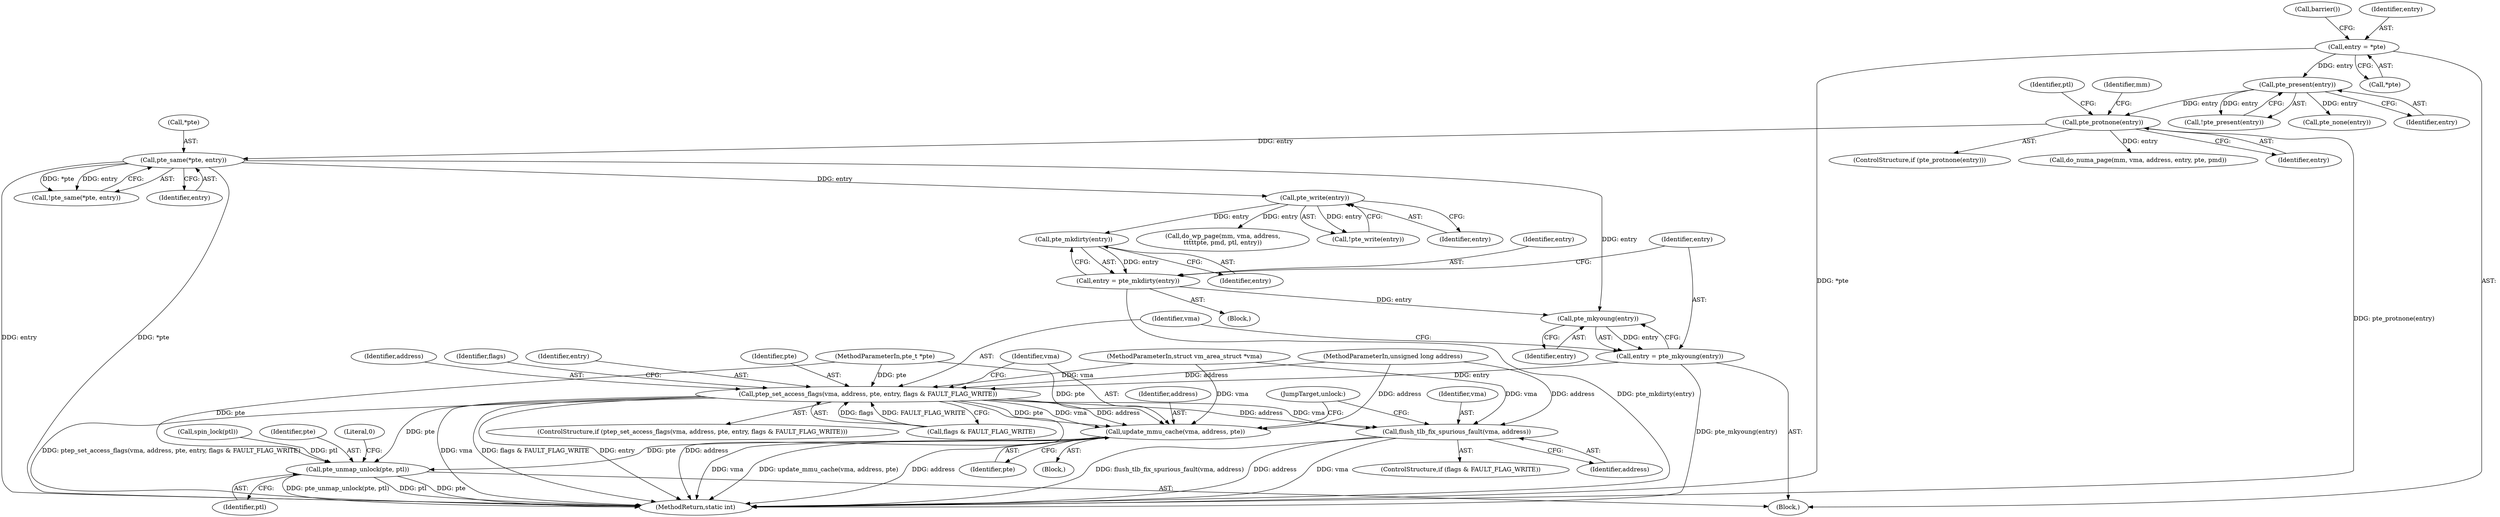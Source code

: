 digraph "0_linux_6b7339f4c31ad69c8e9c0b2859276e22cf72176d_1@API" {
"1000210" [label="(Call,pte_mkdirty(entry))"];
"1000197" [label="(Call,pte_write(entry))"];
"1000185" [label="(Call,pte_same(*pte, entry))"];
"1000165" [label="(Call,pte_protnone(entry))"];
"1000119" [label="(Call,pte_present(entry))"];
"1000112" [label="(Call,entry = *pte)"];
"1000208" [label="(Call,entry = pte_mkdirty(entry))"];
"1000214" [label="(Call,pte_mkyoung(entry))"];
"1000212" [label="(Call,entry = pte_mkyoung(entry))"];
"1000217" [label="(Call,ptep_set_access_flags(vma, address, pte, entry, flags & FAULT_FLAG_WRITE))"];
"1000226" [label="(Call,update_mmu_cache(vma, address, pte))"];
"1000240" [label="(Call,pte_unmap_unlock(pte, ptl))"];
"1000236" [label="(Call,flush_tlb_fix_spurious_fault(vma, address))"];
"1000209" [label="(Identifier,entry)"];
"1000227" [label="(Identifier,vma)"];
"1000116" [label="(Call,barrier())"];
"1000194" [label="(Block,)"];
"1000241" [label="(Identifier,pte)"];
"1000226" [label="(Call,update_mmu_cache(vma, address, pte))"];
"1000239" [label="(JumpTarget,unlock:)"];
"1000114" [label="(Call,*pte)"];
"1000220" [label="(Identifier,pte)"];
"1000168" [label="(Call,do_numa_page(mm, vma, address, entry, pte, pmd))"];
"1000218" [label="(Identifier,vma)"];
"1000200" [label="(Call,do_wp_page(mm, vma, address,\n\t\t\t\t\tpte, pmd, ptl, entry))"];
"1000186" [label="(Call,*pte)"];
"1000184" [label="(Call,!pte_same(*pte, entry))"];
"1000118" [label="(Call,!pte_present(entry))"];
"1000210" [label="(Call,pte_mkdirty(entry))"];
"1000123" [label="(Call,pte_none(entry))"];
"1000166" [label="(Identifier,entry)"];
"1000212" [label="(Call,entry = pte_mkyoung(entry))"];
"1000164" [label="(ControlStructure,if (pte_protnone(entry)))"];
"1000119" [label="(Call,pte_present(entry))"];
"1000198" [label="(Identifier,entry)"];
"1000120" [label="(Identifier,entry)"];
"1000105" [label="(MethodParameterIn,unsigned long address)"];
"1000219" [label="(Identifier,address)"];
"1000211" [label="(Identifier,entry)"];
"1000217" [label="(Call,ptep_set_access_flags(vma, address, pte, entry, flags & FAULT_FLAG_WRITE))"];
"1000234" [label="(Identifier,flags)"];
"1000214" [label="(Call,pte_mkyoung(entry))"];
"1000240" [label="(Call,pte_unmap_unlock(pte, ptl))"];
"1000197" [label="(Call,pte_write(entry))"];
"1000229" [label="(Identifier,pte)"];
"1000236" [label="(Call,flush_tlb_fix_spurious_fault(vma, address))"];
"1000244" [label="(Literal,0)"];
"1000176" [label="(Identifier,ptl)"];
"1000213" [label="(Identifier,entry)"];
"1000106" [label="(MethodParameterIn,pte_t *pte)"];
"1000112" [label="(Call,entry = *pte)"];
"1000221" [label="(Identifier,entry)"];
"1000245" [label="(MethodReturn,static int)"];
"1000242" [label="(Identifier,ptl)"];
"1000215" [label="(Identifier,entry)"];
"1000237" [label="(Identifier,vma)"];
"1000196" [label="(Call,!pte_write(entry))"];
"1000228" [label="(Identifier,address)"];
"1000180" [label="(Call,spin_lock(ptl))"];
"1000113" [label="(Identifier,entry)"];
"1000238" [label="(Identifier,address)"];
"1000109" [label="(Block,)"];
"1000232" [label="(ControlStructure,if (flags & FAULT_FLAG_WRITE))"];
"1000225" [label="(Block,)"];
"1000208" [label="(Call,entry = pte_mkdirty(entry))"];
"1000188" [label="(Identifier,entry)"];
"1000216" [label="(ControlStructure,if (ptep_set_access_flags(vma, address, pte, entry, flags & FAULT_FLAG_WRITE)))"];
"1000222" [label="(Call,flags & FAULT_FLAG_WRITE)"];
"1000104" [label="(MethodParameterIn,struct vm_area_struct *vma)"];
"1000185" [label="(Call,pte_same(*pte, entry))"];
"1000169" [label="(Identifier,mm)"];
"1000165" [label="(Call,pte_protnone(entry))"];
"1000210" -> "1000208"  [label="AST: "];
"1000210" -> "1000211"  [label="CFG: "];
"1000211" -> "1000210"  [label="AST: "];
"1000208" -> "1000210"  [label="CFG: "];
"1000210" -> "1000208"  [label="DDG: entry"];
"1000197" -> "1000210"  [label="DDG: entry"];
"1000197" -> "1000196"  [label="AST: "];
"1000197" -> "1000198"  [label="CFG: "];
"1000198" -> "1000197"  [label="AST: "];
"1000196" -> "1000197"  [label="CFG: "];
"1000197" -> "1000196"  [label="DDG: entry"];
"1000185" -> "1000197"  [label="DDG: entry"];
"1000197" -> "1000200"  [label="DDG: entry"];
"1000185" -> "1000184"  [label="AST: "];
"1000185" -> "1000188"  [label="CFG: "];
"1000186" -> "1000185"  [label="AST: "];
"1000188" -> "1000185"  [label="AST: "];
"1000184" -> "1000185"  [label="CFG: "];
"1000185" -> "1000245"  [label="DDG: entry"];
"1000185" -> "1000245"  [label="DDG: *pte"];
"1000185" -> "1000184"  [label="DDG: *pte"];
"1000185" -> "1000184"  [label="DDG: entry"];
"1000165" -> "1000185"  [label="DDG: entry"];
"1000185" -> "1000214"  [label="DDG: entry"];
"1000165" -> "1000164"  [label="AST: "];
"1000165" -> "1000166"  [label="CFG: "];
"1000166" -> "1000165"  [label="AST: "];
"1000169" -> "1000165"  [label="CFG: "];
"1000176" -> "1000165"  [label="CFG: "];
"1000165" -> "1000245"  [label="DDG: pte_protnone(entry)"];
"1000119" -> "1000165"  [label="DDG: entry"];
"1000165" -> "1000168"  [label="DDG: entry"];
"1000119" -> "1000118"  [label="AST: "];
"1000119" -> "1000120"  [label="CFG: "];
"1000120" -> "1000119"  [label="AST: "];
"1000118" -> "1000119"  [label="CFG: "];
"1000119" -> "1000118"  [label="DDG: entry"];
"1000112" -> "1000119"  [label="DDG: entry"];
"1000119" -> "1000123"  [label="DDG: entry"];
"1000112" -> "1000109"  [label="AST: "];
"1000112" -> "1000114"  [label="CFG: "];
"1000113" -> "1000112"  [label="AST: "];
"1000114" -> "1000112"  [label="AST: "];
"1000116" -> "1000112"  [label="CFG: "];
"1000112" -> "1000245"  [label="DDG: *pte"];
"1000208" -> "1000194"  [label="AST: "];
"1000209" -> "1000208"  [label="AST: "];
"1000213" -> "1000208"  [label="CFG: "];
"1000208" -> "1000245"  [label="DDG: pte_mkdirty(entry)"];
"1000208" -> "1000214"  [label="DDG: entry"];
"1000214" -> "1000212"  [label="AST: "];
"1000214" -> "1000215"  [label="CFG: "];
"1000215" -> "1000214"  [label="AST: "];
"1000212" -> "1000214"  [label="CFG: "];
"1000214" -> "1000212"  [label="DDG: entry"];
"1000212" -> "1000109"  [label="AST: "];
"1000213" -> "1000212"  [label="AST: "];
"1000218" -> "1000212"  [label="CFG: "];
"1000212" -> "1000245"  [label="DDG: pte_mkyoung(entry)"];
"1000212" -> "1000217"  [label="DDG: entry"];
"1000217" -> "1000216"  [label="AST: "];
"1000217" -> "1000222"  [label="CFG: "];
"1000218" -> "1000217"  [label="AST: "];
"1000219" -> "1000217"  [label="AST: "];
"1000220" -> "1000217"  [label="AST: "];
"1000221" -> "1000217"  [label="AST: "];
"1000222" -> "1000217"  [label="AST: "];
"1000227" -> "1000217"  [label="CFG: "];
"1000234" -> "1000217"  [label="CFG: "];
"1000217" -> "1000245"  [label="DDG: entry"];
"1000217" -> "1000245"  [label="DDG: address"];
"1000217" -> "1000245"  [label="DDG: ptep_set_access_flags(vma, address, pte, entry, flags & FAULT_FLAG_WRITE)"];
"1000217" -> "1000245"  [label="DDG: vma"];
"1000217" -> "1000245"  [label="DDG: flags & FAULT_FLAG_WRITE"];
"1000104" -> "1000217"  [label="DDG: vma"];
"1000105" -> "1000217"  [label="DDG: address"];
"1000106" -> "1000217"  [label="DDG: pte"];
"1000222" -> "1000217"  [label="DDG: flags"];
"1000222" -> "1000217"  [label="DDG: FAULT_FLAG_WRITE"];
"1000217" -> "1000226"  [label="DDG: vma"];
"1000217" -> "1000226"  [label="DDG: address"];
"1000217" -> "1000226"  [label="DDG: pte"];
"1000217" -> "1000236"  [label="DDG: vma"];
"1000217" -> "1000236"  [label="DDG: address"];
"1000217" -> "1000240"  [label="DDG: pte"];
"1000226" -> "1000225"  [label="AST: "];
"1000226" -> "1000229"  [label="CFG: "];
"1000227" -> "1000226"  [label="AST: "];
"1000228" -> "1000226"  [label="AST: "];
"1000229" -> "1000226"  [label="AST: "];
"1000239" -> "1000226"  [label="CFG: "];
"1000226" -> "1000245"  [label="DDG: vma"];
"1000226" -> "1000245"  [label="DDG: update_mmu_cache(vma, address, pte)"];
"1000226" -> "1000245"  [label="DDG: address"];
"1000104" -> "1000226"  [label="DDG: vma"];
"1000105" -> "1000226"  [label="DDG: address"];
"1000106" -> "1000226"  [label="DDG: pte"];
"1000226" -> "1000240"  [label="DDG: pte"];
"1000240" -> "1000109"  [label="AST: "];
"1000240" -> "1000242"  [label="CFG: "];
"1000241" -> "1000240"  [label="AST: "];
"1000242" -> "1000240"  [label="AST: "];
"1000244" -> "1000240"  [label="CFG: "];
"1000240" -> "1000245"  [label="DDG: pte_unmap_unlock(pte, ptl)"];
"1000240" -> "1000245"  [label="DDG: ptl"];
"1000240" -> "1000245"  [label="DDG: pte"];
"1000106" -> "1000240"  [label="DDG: pte"];
"1000180" -> "1000240"  [label="DDG: ptl"];
"1000236" -> "1000232"  [label="AST: "];
"1000236" -> "1000238"  [label="CFG: "];
"1000237" -> "1000236"  [label="AST: "];
"1000238" -> "1000236"  [label="AST: "];
"1000239" -> "1000236"  [label="CFG: "];
"1000236" -> "1000245"  [label="DDG: vma"];
"1000236" -> "1000245"  [label="DDG: flush_tlb_fix_spurious_fault(vma, address)"];
"1000236" -> "1000245"  [label="DDG: address"];
"1000104" -> "1000236"  [label="DDG: vma"];
"1000105" -> "1000236"  [label="DDG: address"];
}
